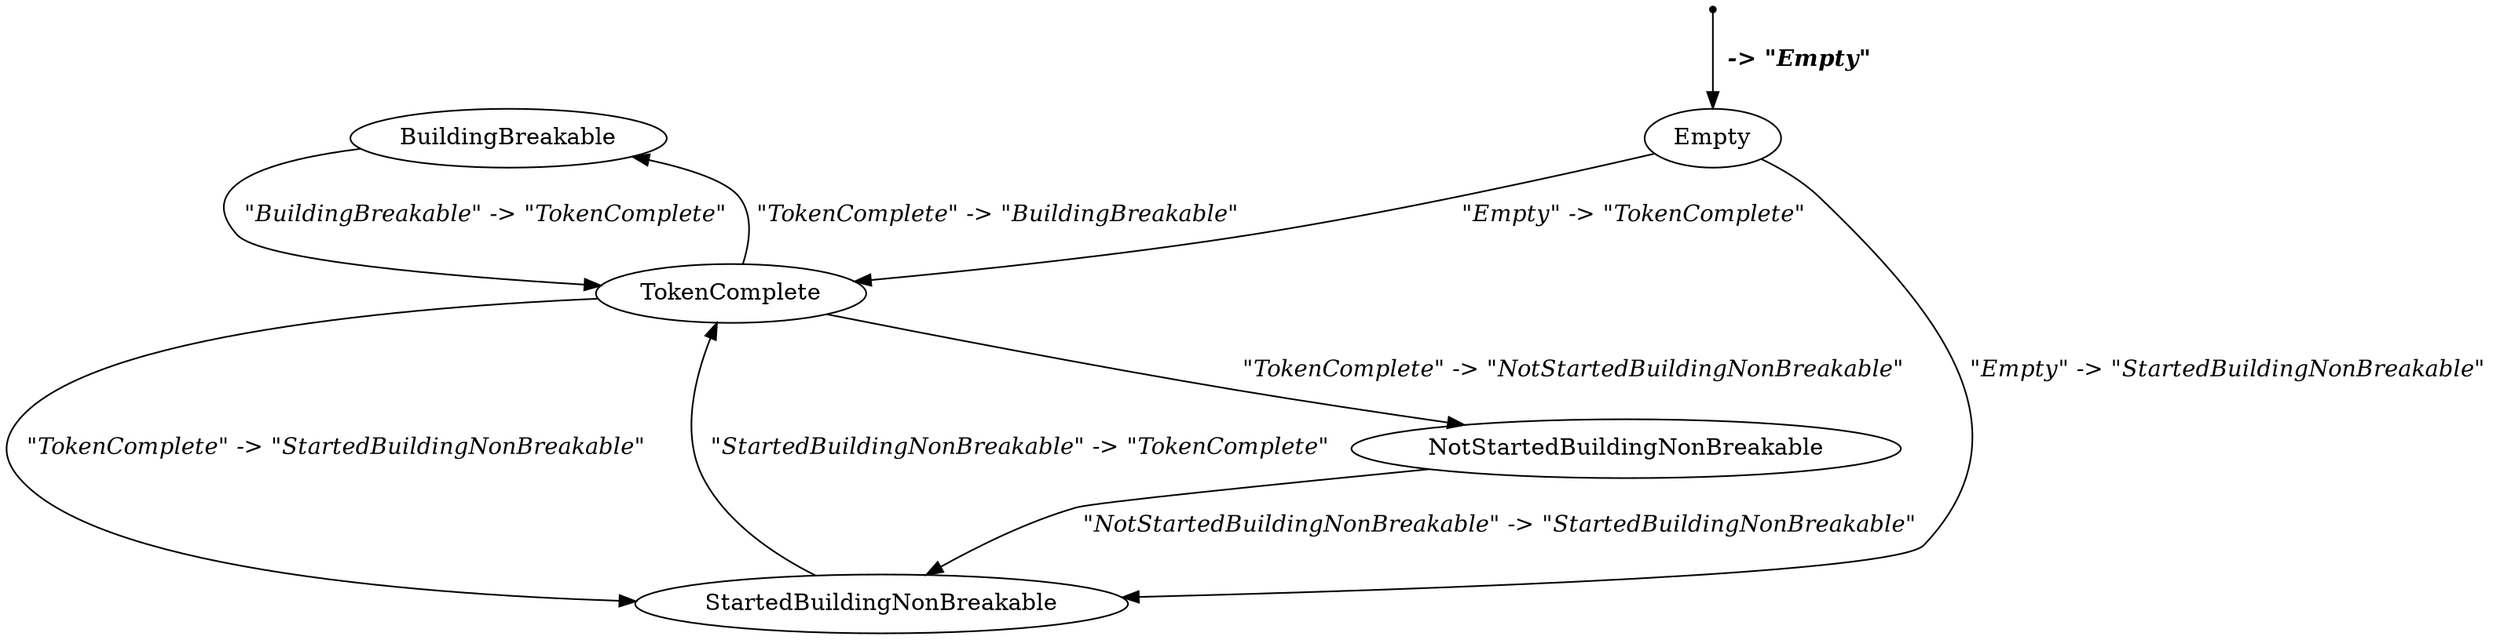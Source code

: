 digraph tokenising_stm {
    BuildingBreakable[label="BuildingBreakable"][shape="ellipse"];
    Empty[label="Empty"][shape="ellipse"];
    NotStartedBuildingNonBreakable[label="NotStartedBuildingNonBreakable"][shape="ellipse"];
    StartedBuildingNonBreakable[label="StartedBuildingNonBreakable"][shape="ellipse"];
    TokenComplete[label="TokenComplete"][shape="ellipse"];
    _start[label="_start"][shape="point"];
    _start -> Empty[label=<<TABLE BORDER="0"><TR><TD><B><I> -&gt; "Empty"</I></B></TD></TR></TABLE>>];
    TokenComplete -> BuildingBreakable[label=<<TABLE BORDER="0"><TR><TD><I>"TokenComplete" -&gt; "BuildingBreakable"</I></TD></TR></TABLE>>];
    TokenComplete -> NotStartedBuildingNonBreakable[label=<<TABLE BORDER="0"><TR><TD><I>"TokenComplete" -&gt; "NotStartedBuildingNonBreakable"</I></TD></TR></TABLE>>];
    Empty -> StartedBuildingNonBreakable[label=<<TABLE BORDER="0"><TR><TD><I>"Empty" -&gt; "StartedBuildingNonBreakable"</I></TD></TR></TABLE>>];
    NotStartedBuildingNonBreakable -> StartedBuildingNonBreakable[label=<<TABLE BORDER="0"><TR><TD><I>"NotStartedBuildingNonBreakable" -&gt; "StartedBuildingNonBreakable"</I></TD></TR></TABLE>>];
    TokenComplete -> StartedBuildingNonBreakable[label=<<TABLE BORDER="0"><TR><TD><I>"TokenComplete" -&gt; "StartedBuildingNonBreakable"</I></TD></TR></TABLE>>];
    Empty -> TokenComplete[label=<<TABLE BORDER="0"><TR><TD><I>"Empty" -&gt; "TokenComplete"</I></TD></TR></TABLE>>];
    BuildingBreakable -> TokenComplete[label=<<TABLE BORDER="0"><TR><TD><I>"BuildingBreakable" -&gt; "TokenComplete"</I></TD></TR></TABLE>>];
    StartedBuildingNonBreakable -> TokenComplete[label=<<TABLE BORDER="0"><TR><TD><I>"StartedBuildingNonBreakable" -&gt; "TokenComplete"</I></TD></TR></TABLE>>];
}

